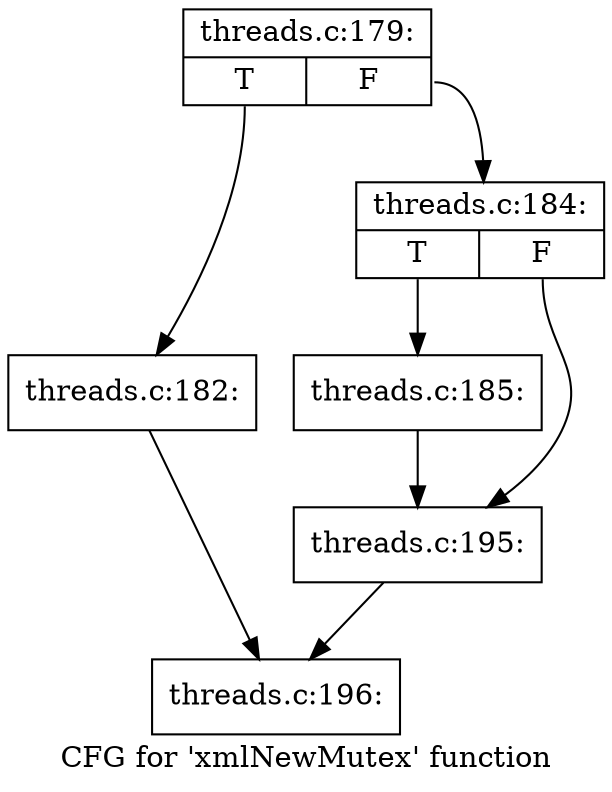 digraph "CFG for 'xmlNewMutex' function" {
	label="CFG for 'xmlNewMutex' function";

	Node0x55d75a6e75d0 [shape=record,label="{threads.c:179:|{<s0>T|<s1>F}}"];
	Node0x55d75a6e75d0:s0 -> Node0x55d75a867c70;
	Node0x55d75a6e75d0:s1 -> Node0x55d75a867cc0;
	Node0x55d75a867c70 [shape=record,label="{threads.c:182:}"];
	Node0x55d75a867c70 -> Node0x55d75a85d8b0;
	Node0x55d75a867cc0 [shape=record,label="{threads.c:184:|{<s0>T|<s1>F}}"];
	Node0x55d75a867cc0:s0 -> Node0x55d75a867f90;
	Node0x55d75a867cc0:s1 -> Node0x55d75a868fb0;
	Node0x55d75a867f90 [shape=record,label="{threads.c:185:}"];
	Node0x55d75a867f90 -> Node0x55d75a868fb0;
	Node0x55d75a868fb0 [shape=record,label="{threads.c:195:}"];
	Node0x55d75a868fb0 -> Node0x55d75a85d8b0;
	Node0x55d75a85d8b0 [shape=record,label="{threads.c:196:}"];
}
